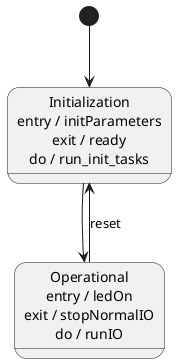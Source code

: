 @startuml part1


[*] --> Initialization

state "Initialization\nentry / initParameters\nexit / ready\ndo / run_init_tasks" as Initialization
state "Operational\nentry / ledOn\nexit / stopNormalIO\ndo / runIO" as Operational

Initialization --> Operational 
Operational --> Initialization : reset

@enduml
